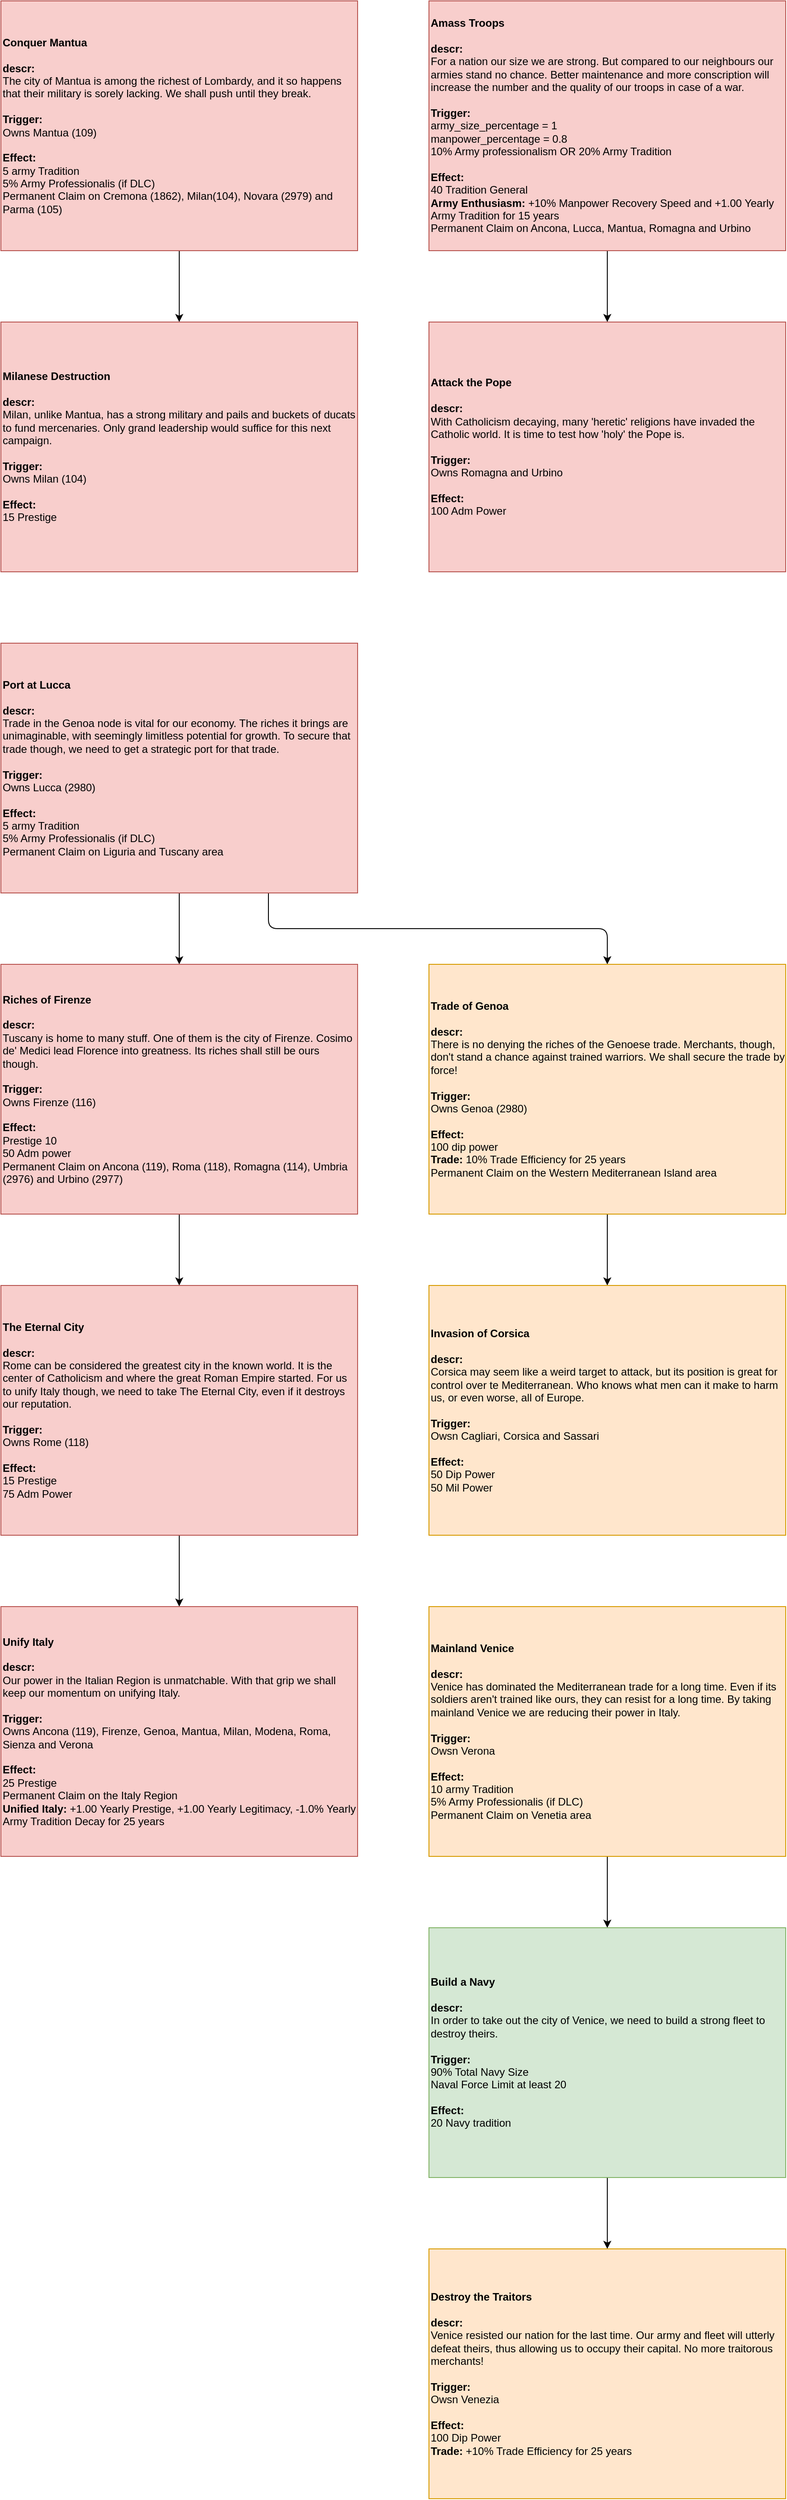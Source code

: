 <mxfile version="12.4.2" type="device" pages="1"><diagram id="JSD4XVhqdjZ0qdAwJBC-" name="Missions"><mxGraphModel dx="4085" dy="2080" grid="1" gridSize="10" guides="1" tooltips="1" connect="1" arrows="1" fold="1" page="1" pageScale="1" pageWidth="850" pageHeight="1100" math="0" shadow="0"><root><mxCell id="0"/><mxCell id="1" value="Main" style="" parent="0"/><mxCell id="Y26h0f_wuVTDSehm1rrH-75" value="" style="edgeStyle=orthogonalEdgeStyle;rounded=0;orthogonalLoop=1;jettySize=auto;html=1;" parent="1" edge="1"><mxGeometry relative="1" as="geometry"><mxPoint x="1340" y="1680.071" as="sourcePoint"/></mxGeometry></mxCell><mxCell id="Y26h0f_wuVTDSehm1rrH-77" style="edgeStyle=orthogonalEdgeStyle;rounded=0;orthogonalLoop=1;jettySize=auto;html=1;" parent="1" edge="1"><mxGeometry relative="1" as="geometry"><Array as="points"><mxPoint x="1340" y="1720"/><mxPoint x="900" y="1720"/></Array><mxPoint x="1342.857" y="1680.071" as="sourcePoint"/></mxGeometry></mxCell><mxCell id="Y26h0f_wuVTDSehm1rrH-79" style="edgeStyle=orthogonalEdgeStyle;rounded=0;orthogonalLoop=1;jettySize=auto;html=1;" parent="1" edge="1"><mxGeometry relative="1" as="geometry"><Array as="points"><mxPoint x="1340" y="1720"/><mxPoint x="460" y="1720"/></Array><mxPoint x="1342.857" y="1680.071" as="sourcePoint"/></mxGeometry></mxCell><mxCell id="Y26h0f_wuVTDSehm1rrH-83" style="edgeStyle=orthogonalEdgeStyle;rounded=0;orthogonalLoop=1;jettySize=auto;html=1;" parent="1" edge="1"><mxGeometry relative="1" as="geometry"><Array as="points"><mxPoint x="1340" y="2120"/><mxPoint x="900" y="2120"/></Array><mxPoint x="1342.857" y="2080.071" as="sourcePoint"/></mxGeometry></mxCell><mxCell id="RbUEKwg3LgklccZZfYYw-3" value="" style="edgeStyle=orthogonalEdgeStyle;rounded=1;orthogonalLoop=1;jettySize=auto;html=1;" edge="1" parent="1" source="B0rpLfULLucIOQTWDKYv-7" target="RbUEKwg3LgklccZZfYYw-2"><mxGeometry relative="1" as="geometry"/></mxCell><mxCell id="B0rpLfULLucIOQTWDKYv-7" value="&lt;div align=&quot;left&quot;&gt;&lt;b&gt;Conquer Mantua&lt;/b&gt;&lt;br style=&quot;font-size: 12px&quot;&gt;&lt;br style=&quot;font-size: 12px&quot;&gt;&lt;b style=&quot;font-size: 12px&quot;&gt;descr:&lt;/b&gt;&amp;nbsp;&lt;div align=&quot;left&quot;&gt;The city of Mantua is among the richest of Lombardy, and it so happens that their military is sorely lacking. We shall push until they break.&lt;br&gt;&lt;/div&gt;&lt;div align=&quot;left&quot;&gt;&lt;br&gt;&lt;/div&gt;&lt;div align=&quot;left&quot; style=&quot;font-size: 12px&quot;&gt;&lt;b style=&quot;font-size: 12px&quot;&gt;Trigger:&lt;/b&gt;&lt;/div&gt;&lt;div align=&quot;left&quot; style=&quot;font-size: 12px&quot;&gt;Owns Mantua (109)&lt;/div&gt;&lt;div align=&quot;left&quot; style=&quot;font-size: 12px&quot;&gt;&lt;br&gt;&lt;/div&gt;&lt;div align=&quot;left&quot; style=&quot;font-size: 12px&quot;&gt;&lt;b style=&quot;font-size: 12px&quot;&gt;Effect:&lt;/b&gt;&lt;/div&gt;&lt;div align=&quot;left&quot; style=&quot;font-size: 12px&quot;&gt;5 army Tradition&lt;/div&gt;&lt;div align=&quot;left&quot; style=&quot;font-size: 12px&quot;&gt;5% Army Professionalis (if DLC)&lt;/div&gt;&lt;div align=&quot;left&quot; style=&quot;font-size: 12px&quot;&gt;Permanent Claim on Cremona (1862), Milan(104), Novara (2979) and Parma (105)&lt;/div&gt;&lt;/div&gt;" style="rounded=0;whiteSpace=wrap;html=1;align=left;fillColor=#f8cecc;strokeColor=#b85450;fontSize=12;fontFamily=Helvetica;" parent="1" vertex="1"><mxGeometry width="400" height="280" as="geometry"/></mxCell><mxCell id="RbUEKwg3LgklccZZfYYw-7" value="" style="edgeStyle=orthogonalEdgeStyle;rounded=1;orthogonalLoop=1;jettySize=auto;html=1;" edge="1" parent="1" source="RbUEKwg3LgklccZZfYYw-4" target="RbUEKwg3LgklccZZfYYw-6"><mxGeometry relative="1" as="geometry"/></mxCell><mxCell id="RbUEKwg3LgklccZZfYYw-4" value="&lt;div align=&quot;left&quot;&gt;&lt;b&gt;Amass Troops&lt;/b&gt;&lt;br style=&quot;font-size: 12px&quot;&gt;&lt;br style=&quot;font-size: 12px&quot;&gt;&lt;b style=&quot;font-size: 12px&quot;&gt;descr:&lt;/b&gt;&amp;nbsp;&lt;div align=&quot;left&quot;&gt;For a nation our size we are strong. But compared to our neighbours our armies stand no chance. Better maintenance and more conscription will increase the number and the quality of our troops in case of a war.&lt;br&gt;&lt;/div&gt;&lt;div align=&quot;left&quot;&gt;&lt;br&gt;&lt;/div&gt;&lt;div align=&quot;left&quot; style=&quot;font-size: 12px&quot;&gt;&lt;b style=&quot;font-size: 12px&quot;&gt;Trigger:&lt;/b&gt;&lt;/div&gt;&lt;div align=&quot;left&quot; style=&quot;font-size: 12px&quot;&gt;&lt;div align=&quot;left&quot;&gt;army_size_percentage = 1&lt;/div&gt;&lt;div align=&quot;left&quot;&gt;manpower_percentage = 0.8&lt;/div&gt;&lt;div align=&quot;left&quot;&gt;10% Army professionalism OR 20% Army Tradition&lt;/div&gt;&lt;div align=&quot;left&quot;&gt;&lt;br&gt;&lt;/div&gt;&lt;/div&gt;&lt;div align=&quot;left&quot; style=&quot;font-size: 12px&quot;&gt;&lt;b style=&quot;font-size: 12px&quot;&gt;Effect:&lt;/b&gt;&lt;/div&gt;&lt;div align=&quot;left&quot; style=&quot;font-size: 12px&quot;&gt;40 Tradition General&lt;/div&gt;&lt;div align=&quot;left&quot; style=&quot;font-size: 12px&quot;&gt;&lt;b&gt;Army Enthusiasm:&lt;/b&gt;&amp;nbsp;+10% Manpower Recovery Speed and +1.00 Yearly Army Tradition for 15 years&lt;/div&gt;&lt;div align=&quot;left&quot; style=&quot;font-size: 12px&quot;&gt;Permanent Claim on Ancona, Lucca, Mantua, Romagna and Urbino&lt;/div&gt;&lt;/div&gt;" style="rounded=0;whiteSpace=wrap;html=1;align=left;fillColor=#f8cecc;strokeColor=#b85450;fontSize=12;fontFamily=Helvetica;" vertex="1" parent="1"><mxGeometry x="480" width="400" height="280" as="geometry"/></mxCell><mxCell id="RbUEKwg3LgklccZZfYYw-6" value="&lt;div align=&quot;left&quot;&gt;&lt;b&gt;Attack the Pope&lt;/b&gt;&lt;br style=&quot;font-size: 12px&quot;&gt;&lt;br style=&quot;font-size: 12px&quot;&gt;&lt;b style=&quot;font-size: 12px&quot;&gt;descr:&lt;/b&gt;&amp;nbsp;&lt;div align=&quot;left&quot;&gt;With Catholicism decaying, many 'heretic' religions have invaded the Catholic world. It is time to test how 'holy' the Pope is.&lt;br&gt;&lt;/div&gt;&lt;div align=&quot;left&quot;&gt;&lt;br&gt;&lt;/div&gt;&lt;div align=&quot;left&quot; style=&quot;font-size: 12px&quot;&gt;&lt;b style=&quot;font-size: 12px&quot;&gt;Trigger:&lt;/b&gt;&lt;/div&gt;&lt;div align=&quot;left&quot; style=&quot;font-size: 12px&quot;&gt;Owns Romagna and Urbino&lt;/div&gt;&lt;div align=&quot;left&quot; style=&quot;font-size: 12px&quot;&gt;&lt;br&gt;&lt;/div&gt;&lt;div align=&quot;left&quot; style=&quot;font-size: 12px&quot;&gt;&lt;b style=&quot;font-size: 12px&quot;&gt;Effect:&lt;/b&gt;&lt;/div&gt;&lt;div align=&quot;left&quot; style=&quot;font-size: 12px&quot;&gt;100 Adm Power&lt;/div&gt;&lt;/div&gt;" style="rounded=0;whiteSpace=wrap;html=1;align=left;fillColor=#f8cecc;strokeColor=#b85450;fontSize=12;fontFamily=Helvetica;" vertex="1" parent="1"><mxGeometry x="480" y="360" width="400" height="280" as="geometry"/></mxCell><mxCell id="RbUEKwg3LgklccZZfYYw-2" value="&lt;div align=&quot;left&quot;&gt;&lt;b&gt;Milanese Destruction&lt;/b&gt;&lt;br style=&quot;font-size: 12px&quot;&gt;&lt;br style=&quot;font-size: 12px&quot;&gt;&lt;b style=&quot;font-size: 12px&quot;&gt;descr:&lt;/b&gt;&amp;nbsp;&lt;div align=&quot;left&quot;&gt;Milan, unlike Mantua, has a strong military and pails and buckets of ducats to fund mercenaries. Only grand leadership would suffice for this next campaign.&lt;br&gt;&lt;/div&gt;&lt;div align=&quot;left&quot;&gt;&lt;br&gt;&lt;/div&gt;&lt;div align=&quot;left&quot; style=&quot;font-size: 12px&quot;&gt;&lt;b style=&quot;font-size: 12px&quot;&gt;Trigger:&lt;/b&gt;&lt;/div&gt;&lt;div align=&quot;left&quot; style=&quot;font-size: 12px&quot;&gt;Owns Milan (104)&lt;/div&gt;&lt;div align=&quot;left&quot; style=&quot;font-size: 12px&quot;&gt;&lt;br&gt;&lt;/div&gt;&lt;div align=&quot;left&quot; style=&quot;font-size: 12px&quot;&gt;&lt;b style=&quot;font-size: 12px&quot;&gt;Effect:&lt;/b&gt;&lt;/div&gt;&lt;div align=&quot;left&quot; style=&quot;font-size: 12px&quot;&gt;15 Prestige&lt;/div&gt;&lt;/div&gt;" style="rounded=0;whiteSpace=wrap;html=1;align=left;fillColor=#f8cecc;strokeColor=#b85450;fontSize=12;fontFamily=Helvetica;" vertex="1" parent="1"><mxGeometry y="360" width="400" height="280" as="geometry"/></mxCell><mxCell id="qNUFCLGretkbE2oTUCdQ-2" style="edgeStyle=orthogonalEdgeStyle;rounded=1;orthogonalLoop=1;jettySize=auto;html=1;" parent="1" source="nFvyw8W6G4WH3exH9ZXI-4" target="nFvyw8W6G4WH3exH9ZXI-9" edge="1"><mxGeometry relative="1" as="geometry"/></mxCell><mxCell id="RbUEKwg3LgklccZZfYYw-9" value="" style="edgeStyle=orthogonalEdgeStyle;rounded=1;orthogonalLoop=1;jettySize=auto;html=1;exitX=0.75;exitY=1;exitDx=0;exitDy=0;" edge="1" parent="1" source="nFvyw8W6G4WH3exH9ZXI-4" target="RbUEKwg3LgklccZZfYYw-8"><mxGeometry relative="1" as="geometry"/></mxCell><mxCell id="nFvyw8W6G4WH3exH9ZXI-4" value="&lt;div align=&quot;left&quot;&gt;&lt;b&gt;Port at Lucca&lt;/b&gt;&lt;/div&gt;&lt;div align=&quot;left&quot;&gt;&lt;b&gt;&lt;br style=&quot;font-size: 12px&quot;&gt;&lt;/b&gt;&lt;b style=&quot;font-size: 12px&quot;&gt;descr:&lt;/b&gt;&amp;nbsp;&lt;div align=&quot;left&quot;&gt;Trade in the Genoa node is vital for our economy. The riches it brings are unimaginable, with seemingly limitless potential for growth. To secure that trade though, we need to get a strategic port for that trade.&lt;br&gt;&lt;/div&gt;&lt;div align=&quot;left&quot;&gt;&lt;br&gt;&lt;/div&gt;&lt;div align=&quot;left&quot; style=&quot;font-size: 12px&quot;&gt;&lt;b style=&quot;font-size: 12px&quot;&gt;Trigger:&lt;/b&gt;&lt;/div&gt;&lt;div align=&quot;left&quot; style=&quot;font-size: 12px&quot;&gt;Owns Lucca (2980)&lt;/div&gt;&lt;div align=&quot;left&quot; style=&quot;font-size: 12px&quot;&gt;&lt;br&gt;&lt;/div&gt;&lt;div align=&quot;left&quot; style=&quot;font-size: 12px&quot;&gt;&lt;b style=&quot;font-size: 12px&quot;&gt;Effect:&lt;/b&gt;&lt;/div&gt;&lt;div align=&quot;left&quot;&gt;&lt;div align=&quot;left&quot;&gt;5 army Tradition&lt;/div&gt;&lt;div align=&quot;left&quot;&gt;5% Army Professionalis (if DLC)&lt;/div&gt;&lt;div align=&quot;left&quot;&gt;Permanent Claim on Liguria and Tuscany area&lt;/div&gt;&lt;/div&gt;&lt;/div&gt;" style="rounded=0;whiteSpace=wrap;html=1;align=left;fillColor=#f8cecc;strokeColor=#b85450;fontSize=12;fontFamily=Helvetica;" parent="1" vertex="1"><mxGeometry y="720" width="400" height="280" as="geometry"/></mxCell><mxCell id="RbUEKwg3LgklccZZfYYw-11" value="" style="edgeStyle=orthogonalEdgeStyle;rounded=1;orthogonalLoop=1;jettySize=auto;html=1;" edge="1" parent="1" source="RbUEKwg3LgklccZZfYYw-8" target="RbUEKwg3LgklccZZfYYw-10"><mxGeometry relative="1" as="geometry"/></mxCell><mxCell id="RbUEKwg3LgklccZZfYYw-8" value="&lt;div align=&quot;left&quot;&gt;&lt;b&gt;Trade of Genoa&lt;/b&gt;&lt;/div&gt;&lt;div align=&quot;left&quot;&gt;&lt;b&gt;&lt;br style=&quot;font-size: 12px&quot;&gt;&lt;/b&gt;&lt;b style=&quot;font-size: 12px&quot;&gt;descr:&lt;/b&gt;&amp;nbsp;&lt;div align=&quot;left&quot;&gt;There is no denying the riches of the Genoese trade. Merchants, though, don't stand a chance against trained warriors. We shall secure the trade by force!&lt;br&gt;&lt;/div&gt;&lt;div align=&quot;left&quot;&gt;&lt;br&gt;&lt;/div&gt;&lt;div align=&quot;left&quot; style=&quot;font-size: 12px&quot;&gt;&lt;b style=&quot;font-size: 12px&quot;&gt;Trigger:&lt;/b&gt;&lt;/div&gt;&lt;div align=&quot;left&quot; style=&quot;font-size: 12px&quot;&gt;Owns Genoa (2980)&lt;/div&gt;&lt;div align=&quot;left&quot; style=&quot;font-size: 12px&quot;&gt;&lt;br&gt;&lt;/div&gt;&lt;div align=&quot;left&quot; style=&quot;font-size: 12px&quot;&gt;&lt;b style=&quot;font-size: 12px&quot;&gt;Effect:&lt;/b&gt;&lt;/div&gt;&lt;div align=&quot;left&quot;&gt;&lt;div align=&quot;left&quot;&gt;100 dip power&lt;/div&gt;&lt;div align=&quot;left&quot;&gt;&lt;b&gt;Trade:&lt;/b&gt;&amp;nbsp;10% Trade Efficiency for 25 years&lt;/div&gt;&lt;div align=&quot;left&quot;&gt;Permanent Claim on the Western Mediterranean Island area&lt;/div&gt;&lt;/div&gt;&lt;/div&gt;" style="rounded=0;whiteSpace=wrap;html=1;align=left;fillColor=#ffe6cc;strokeColor=#d79b00;fontSize=12;fontFamily=Helvetica;" vertex="1" parent="1"><mxGeometry x="480" y="1080" width="400" height="280" as="geometry"/></mxCell><mxCell id="RbUEKwg3LgklccZZfYYw-10" value="&lt;div align=&quot;left&quot;&gt;&lt;b&gt;Invasion of Corsica&lt;/b&gt;&lt;/div&gt;&lt;div align=&quot;left&quot;&gt;&lt;b&gt;&lt;br&gt;&lt;/b&gt;&lt;/div&gt;&lt;div align=&quot;left&quot;&gt;&lt;b style=&quot;font-size: 12px&quot;&gt;descr:&lt;/b&gt;&amp;nbsp;&lt;div align=&quot;left&quot;&gt;Corsica may seem like a weird target to attack, but its position is great for control over te Mediterranean. Who knows what men can it make to harm us, or even worse, all of Europe.&lt;br&gt;&lt;/div&gt;&lt;div align=&quot;left&quot;&gt;&lt;br&gt;&lt;/div&gt;&lt;div align=&quot;left&quot; style=&quot;font-size: 12px&quot;&gt;&lt;b style=&quot;font-size: 12px&quot;&gt;Trigger:&lt;/b&gt;&lt;/div&gt;&lt;div align=&quot;left&quot; style=&quot;font-size: 12px&quot;&gt;Owsn Cagliari, Corsica and Sassari&lt;/div&gt;&lt;div align=&quot;left&quot; style=&quot;font-size: 12px&quot;&gt;&lt;br&gt;&lt;/div&gt;&lt;div align=&quot;left&quot; style=&quot;font-size: 12px&quot;&gt;&lt;b style=&quot;font-size: 12px&quot;&gt;Effect:&lt;/b&gt;&lt;/div&gt;&lt;div align=&quot;left&quot;&gt;&lt;div align=&quot;left&quot;&gt;50 Dip Power&lt;/div&gt;&lt;div align=&quot;left&quot;&gt;50 Mil Power&lt;/div&gt;&lt;/div&gt;&lt;/div&gt;" style="rounded=0;whiteSpace=wrap;html=1;align=left;fillColor=#ffe6cc;strokeColor=#d79b00;fontSize=12;fontFamily=Helvetica;" vertex="1" parent="1"><mxGeometry x="480" y="1440" width="400" height="280" as="geometry"/></mxCell><mxCell id="nFvyw8W6G4WH3exH9ZXI-12" value="" style="edgeStyle=orthogonalEdgeStyle;rounded=1;orthogonalLoop=1;jettySize=auto;html=1;" parent="1" source="nFvyw8W6G4WH3exH9ZXI-9" target="nFvyw8W6G4WH3exH9ZXI-11" edge="1"><mxGeometry relative="1" as="geometry"/></mxCell><mxCell id="nFvyw8W6G4WH3exH9ZXI-9" value="&lt;div align=&quot;left&quot;&gt;&lt;b&gt;Riches of Firenze&lt;/b&gt;&lt;br style=&quot;font-size: 12px&quot;&gt;&lt;br style=&quot;font-size: 12px&quot;&gt;&lt;b style=&quot;font-size: 12px&quot;&gt;descr:&lt;/b&gt;&amp;nbsp;&lt;div align=&quot;left&quot;&gt;Tuscany is home to many stuff. One of them is the city of Firenze. Cosimo de' Medici lead Florence into greatness. Its riches shall still be ours though.&lt;br&gt;&lt;/div&gt;&lt;div align=&quot;left&quot;&gt;&lt;br&gt;&lt;/div&gt;&lt;div align=&quot;left&quot; style=&quot;font-size: 12px&quot;&gt;&lt;b style=&quot;font-size: 12px&quot;&gt;Trigger:&lt;/b&gt;&lt;/div&gt;&lt;div align=&quot;left&quot; style=&quot;font-size: 12px&quot;&gt;Owns Firenze (116)&lt;/div&gt;&lt;div align=&quot;left&quot; style=&quot;font-size: 12px&quot;&gt;&lt;br style=&quot;font-size: 12px&quot;&gt;&lt;/div&gt;&lt;div align=&quot;left&quot; style=&quot;font-size: 12px&quot;&gt;&lt;b style=&quot;font-size: 12px&quot;&gt;Effect:&lt;/b&gt;&lt;/div&gt;&lt;div align=&quot;left&quot;&gt;Prestige 10&lt;/div&gt;&lt;div align=&quot;left&quot;&gt;50 Adm power&lt;/div&gt;&lt;div align=&quot;left&quot;&gt;Permanent Claim on Ancona (119), Roma (118), Romagna (114), Umbria (2976) and Urbino (2977)&lt;/div&gt;&lt;/div&gt;" style="rounded=0;whiteSpace=wrap;html=1;align=left;fillColor=#f8cecc;strokeColor=#b85450;fontSize=12;fontFamily=Helvetica;" parent="1" vertex="1"><mxGeometry y="1080" width="400" height="280" as="geometry"/></mxCell><mxCell id="nFvyw8W6G4WH3exH9ZXI-23" value="" style="edgeStyle=orthogonalEdgeStyle;rounded=1;orthogonalLoop=1;jettySize=auto;html=1;" parent="1" source="nFvyw8W6G4WH3exH9ZXI-11" target="nFvyw8W6G4WH3exH9ZXI-22" edge="1"><mxGeometry relative="1" as="geometry"/></mxCell><mxCell id="nFvyw8W6G4WH3exH9ZXI-11" value="&lt;div align=&quot;left&quot;&gt;&lt;b&gt;The Eternal City&lt;/b&gt;&lt;/div&gt;&lt;div align=&quot;left&quot;&gt;&lt;b&gt;&lt;br style=&quot;font-size: 12px&quot;&gt;&lt;/b&gt;&lt;b style=&quot;font-size: 12px&quot;&gt;descr:&lt;/b&gt;&amp;nbsp;&lt;div align=&quot;left&quot;&gt;Rome can be considered the greatest city in the known world. It is the center of Catholicism and where the great Roman Empire started. For us to unify Italy though, we need to take The Eternal City, even if it destroys our reputation.&lt;br&gt;&lt;/div&gt;&lt;div align=&quot;left&quot;&gt;&lt;br&gt;&lt;/div&gt;&lt;div align=&quot;left&quot; style=&quot;font-size: 12px&quot;&gt;&lt;b style=&quot;font-size: 12px&quot;&gt;Trigger:&lt;/b&gt;&lt;/div&gt;&lt;div align=&quot;left&quot; style=&quot;font-size: 12px&quot;&gt;Owns Rome (118)&lt;/div&gt;&lt;div align=&quot;left&quot; style=&quot;font-size: 12px&quot;&gt;&lt;br style=&quot;font-size: 12px&quot;&gt;&lt;/div&gt;&lt;div align=&quot;left&quot; style=&quot;font-size: 12px&quot;&gt;&lt;b style=&quot;font-size: 12px&quot;&gt;Effect:&lt;/b&gt;&lt;/div&gt;&lt;div align=&quot;left&quot;&gt;15 Prestige&lt;/div&gt;&lt;div align=&quot;left&quot;&gt;75 Adm Power&lt;/div&gt;&lt;/div&gt;" style="rounded=0;whiteSpace=wrap;html=1;align=left;fillColor=#f8cecc;strokeColor=#b85450;fontSize=12;fontFamily=Helvetica;" parent="1" vertex="1"><mxGeometry y="1440" width="400" height="280" as="geometry"/></mxCell><mxCell id="nFvyw8W6G4WH3exH9ZXI-22" value="&lt;div align=&quot;left&quot;&gt;&lt;b&gt;Unify Italy&lt;/b&gt;&lt;br style=&quot;font-size: 12px&quot;&gt;&lt;br style=&quot;font-size: 12px&quot;&gt;&lt;b style=&quot;font-size: 12px&quot;&gt;descr:&lt;/b&gt;&amp;nbsp;&lt;div align=&quot;left&quot;&gt;Our power in the Italian Region is unmatchable. With that grip we shall keep our momentum on unifying Italy.&lt;br&gt;&lt;/div&gt;&lt;div align=&quot;left&quot;&gt;&lt;br&gt;&lt;/div&gt;&lt;div align=&quot;left&quot; style=&quot;font-size: 12px&quot;&gt;&lt;b style=&quot;font-size: 12px&quot;&gt;Trigger:&lt;/b&gt;&lt;/div&gt;&lt;div align=&quot;left&quot; style=&quot;font-size: 12px&quot;&gt;Owns Ancona (119), Firenze, Genoa, Mantua, Milan, Modena, Roma, Sienza and Verona&lt;/div&gt;&lt;div align=&quot;left&quot; style=&quot;font-size: 12px&quot;&gt;&lt;br style=&quot;font-size: 12px&quot;&gt;&lt;/div&gt;&lt;div align=&quot;left&quot; style=&quot;font-size: 12px&quot;&gt;&lt;b style=&quot;font-size: 12px&quot;&gt;Effect:&lt;/b&gt;&lt;/div&gt;&lt;div align=&quot;left&quot;&gt;25 Prestige&lt;/div&gt;&lt;div align=&quot;left&quot;&gt;Permanent Claim on the Italy Region&lt;/div&gt;&lt;div align=&quot;left&quot;&gt;&lt;b&gt;Unified Italy:&lt;/b&gt;&amp;nbsp;+1.00 Yearly Prestige, +1.00 Yearly Legitimacy, -1.0% Yearly Army Tradition Decay for 25 years&lt;/div&gt;&lt;/div&gt;" style="rounded=0;whiteSpace=wrap;html=1;align=left;fillColor=#f8cecc;strokeColor=#b85450;fontSize=12;fontFamily=Helvetica;" parent="1" vertex="1"><mxGeometry y="1800" width="400" height="280" as="geometry"/></mxCell><mxCell id="Y26h0f_wuVTDSehm1rrH-82" style="edgeStyle=orthogonalEdgeStyle;rounded=0;orthogonalLoop=1;jettySize=auto;html=1;" parent="1" edge="1"><mxGeometry relative="1" as="geometry"><mxPoint x="900" y="2080" as="sourcePoint"/></mxGeometry></mxCell><mxCell id="Y26h0f_wuVTDSehm1rrH-81" style="edgeStyle=orthogonalEdgeStyle;rounded=0;orthogonalLoop=1;jettySize=auto;html=1;" parent="1" edge="1"><mxGeometry relative="1" as="geometry"><Array as="points"><mxPoint x="460" y="2120"/><mxPoint x="900" y="2120"/></Array><mxPoint x="457.143" y="2080" as="sourcePoint"/></mxGeometry></mxCell><mxCell id="doVmv96XuNLW7yNiqBIi-128" style="edgeStyle=orthogonalEdgeStyle;rounded=0;orthogonalLoop=1;jettySize=auto;html=1;exitX=0.5;exitY=1;exitDx=0;exitDy=0;entryX=0.5;entryY=0;entryDx=0;entryDy=0;" parent="1" edge="1"><mxGeometry relative="1" as="geometry"><mxPoint x="1778.571" y="1292.714" as="sourcePoint"/></mxGeometry></mxCell><mxCell id="doVmv96XuNLW7yNiqBIi-126" style="edgeStyle=orthogonalEdgeStyle;rounded=0;orthogonalLoop=1;jettySize=auto;html=1;exitX=0.5;exitY=1;exitDx=0;exitDy=0;entryX=0.5;entryY=0;entryDx=0;entryDy=0;" parent="1" edge="1"><mxGeometry relative="1" as="geometry"><mxPoint x="1778.571" y="1657.0" as="sourcePoint"/></mxGeometry></mxCell><mxCell id="RbUEKwg3LgklccZZfYYw-12" value="" style="edgeStyle=orthogonalEdgeStyle;rounded=1;orthogonalLoop=1;jettySize=auto;html=1;" edge="1" parent="1" source="RbUEKwg3LgklccZZfYYw-13" target="RbUEKwg3LgklccZZfYYw-14"><mxGeometry relative="1" as="geometry"/></mxCell><mxCell id="RbUEKwg3LgklccZZfYYw-13" value="&lt;div align=&quot;left&quot;&gt;&lt;b&gt;Mainland Venice&lt;/b&gt;&lt;br&gt;&lt;/div&gt;&lt;div align=&quot;left&quot;&gt;&lt;b&gt;&lt;br&gt;&lt;/b&gt;&lt;/div&gt;&lt;div align=&quot;left&quot;&gt;&lt;b style=&quot;font-size: 12px&quot;&gt;descr:&lt;/b&gt;&amp;nbsp;&lt;div align=&quot;left&quot;&gt;Venice has dominated the Mediterranean trade for a long time. Even if its soldiers aren't trained like ours, they can resist for a long time. By taking mainland Venice we are reducing their power in Italy.&lt;br&gt;&lt;/div&gt;&lt;div align=&quot;left&quot;&gt;&lt;br&gt;&lt;/div&gt;&lt;div align=&quot;left&quot; style=&quot;font-size: 12px&quot;&gt;&lt;b style=&quot;font-size: 12px&quot;&gt;Trigger:&lt;/b&gt;&lt;/div&gt;&lt;div align=&quot;left&quot; style=&quot;font-size: 12px&quot;&gt;Owsn Verona&lt;/div&gt;&lt;div align=&quot;left&quot; style=&quot;font-size: 12px&quot;&gt;&lt;br&gt;&lt;/div&gt;&lt;div align=&quot;left&quot; style=&quot;font-size: 12px&quot;&gt;&lt;b style=&quot;font-size: 12px&quot;&gt;Effect:&lt;/b&gt;&lt;/div&gt;&lt;div align=&quot;left&quot;&gt;&lt;div align=&quot;left&quot;&gt;10 army Tradition&lt;/div&gt;&lt;div align=&quot;left&quot;&gt;5% Army Professionalis (if DLC)&lt;/div&gt;&lt;div align=&quot;left&quot;&gt;Permanent Claim on Venetia area&lt;/div&gt;&lt;/div&gt;&lt;/div&gt;" style="rounded=0;whiteSpace=wrap;html=1;align=left;fillColor=#ffe6cc;strokeColor=#d79b00;fontSize=12;fontFamily=Helvetica;" vertex="1" parent="1"><mxGeometry x="480" y="1800" width="400" height="280" as="geometry"/></mxCell><mxCell id="RbUEKwg3LgklccZZfYYw-16" value="" style="edgeStyle=orthogonalEdgeStyle;rounded=1;orthogonalLoop=1;jettySize=auto;html=1;" edge="1" parent="1" source="RbUEKwg3LgklccZZfYYw-14" target="RbUEKwg3LgklccZZfYYw-15"><mxGeometry relative="1" as="geometry"/></mxCell><mxCell id="RbUEKwg3LgklccZZfYYw-14" value="&lt;div align=&quot;left&quot;&gt;&lt;b&gt;Build a Navy&lt;/b&gt;&lt;br&gt;&lt;/div&gt;&lt;div align=&quot;left&quot;&gt;&lt;b&gt;&lt;br&gt;&lt;/b&gt;&lt;/div&gt;&lt;div align=&quot;left&quot;&gt;&lt;b style=&quot;font-size: 12px&quot;&gt;descr:&lt;/b&gt;&amp;nbsp;&lt;div align=&quot;left&quot;&gt;In order to take out the city of Venice, we need to build a strong fleet to destroy theirs.&lt;br&gt;&lt;/div&gt;&lt;div align=&quot;left&quot;&gt;&lt;br&gt;&lt;/div&gt;&lt;div align=&quot;left&quot; style=&quot;font-size: 12px&quot;&gt;&lt;b style=&quot;font-size: 12px&quot;&gt;Trigger:&lt;/b&gt;&lt;/div&gt;&lt;div align=&quot;left&quot; style=&quot;font-size: 12px&quot;&gt;90% Total Navy Size&amp;nbsp;&lt;/div&gt;&lt;div align=&quot;left&quot; style=&quot;font-size: 12px&quot;&gt;Naval Force Limit at least 20&lt;/div&gt;&lt;div align=&quot;left&quot; style=&quot;font-size: 12px&quot;&gt;&lt;br&gt;&lt;/div&gt;&lt;div align=&quot;left&quot; style=&quot;font-size: 12px&quot;&gt;&lt;b style=&quot;font-size: 12px&quot;&gt;Effect:&lt;/b&gt;&lt;/div&gt;&lt;div align=&quot;left&quot;&gt;&lt;div align=&quot;left&quot;&gt;20 Navy tradition&lt;/div&gt;&lt;/div&gt;&lt;/div&gt;" style="rounded=0;whiteSpace=wrap;html=1;align=left;fillColor=#d5e8d4;strokeColor=#82b366;fontSize=12;fontFamily=Helvetica;" vertex="1" parent="1"><mxGeometry x="480" y="2160" width="400" height="280" as="geometry"/></mxCell><mxCell id="RbUEKwg3LgklccZZfYYw-15" value="&lt;div align=&quot;left&quot;&gt;&lt;b&gt;Destroy the Traitors&lt;/b&gt;&lt;br&gt;&lt;/div&gt;&lt;div align=&quot;left&quot;&gt;&lt;b&gt;&lt;br&gt;&lt;/b&gt;&lt;/div&gt;&lt;div align=&quot;left&quot;&gt;&lt;b style=&quot;font-size: 12px&quot;&gt;descr:&lt;/b&gt;&amp;nbsp;&lt;div align=&quot;left&quot;&gt;Venice resisted our nation for the last time. Our army and fleet will utterly defeat theirs, thus allowing us to occupy their capital. No more traitorous merchants!&lt;br&gt;&lt;/div&gt;&lt;div align=&quot;left&quot;&gt;&lt;br&gt;&lt;/div&gt;&lt;div align=&quot;left&quot; style=&quot;font-size: 12px&quot;&gt;&lt;b style=&quot;font-size: 12px&quot;&gt;Trigger:&lt;/b&gt;&lt;/div&gt;&lt;div align=&quot;left&quot; style=&quot;font-size: 12px&quot;&gt;Owsn Venezia&lt;/div&gt;&lt;div align=&quot;left&quot; style=&quot;font-size: 12px&quot;&gt;&lt;br&gt;&lt;/div&gt;&lt;div align=&quot;left&quot; style=&quot;font-size: 12px&quot;&gt;&lt;b style=&quot;font-size: 12px&quot;&gt;Effect:&lt;/b&gt;&lt;/div&gt;&lt;div align=&quot;left&quot;&gt;&lt;div align=&quot;left&quot;&gt;100 Dip Power&lt;/div&gt;&lt;div align=&quot;left&quot;&gt;&lt;b&gt;Trade:&lt;/b&gt;&amp;nbsp;+10% Trade Efficiency for 25 years&lt;/div&gt;&lt;/div&gt;&lt;/div&gt;" style="rounded=0;whiteSpace=wrap;html=1;align=left;fillColor=#ffe6cc;strokeColor=#d79b00;fontSize=12;fontFamily=Helvetica;" vertex="1" parent="1"><mxGeometry x="480" y="2520" width="400" height="280" as="geometry"/></mxCell></root></mxGraphModel></diagram></mxfile>